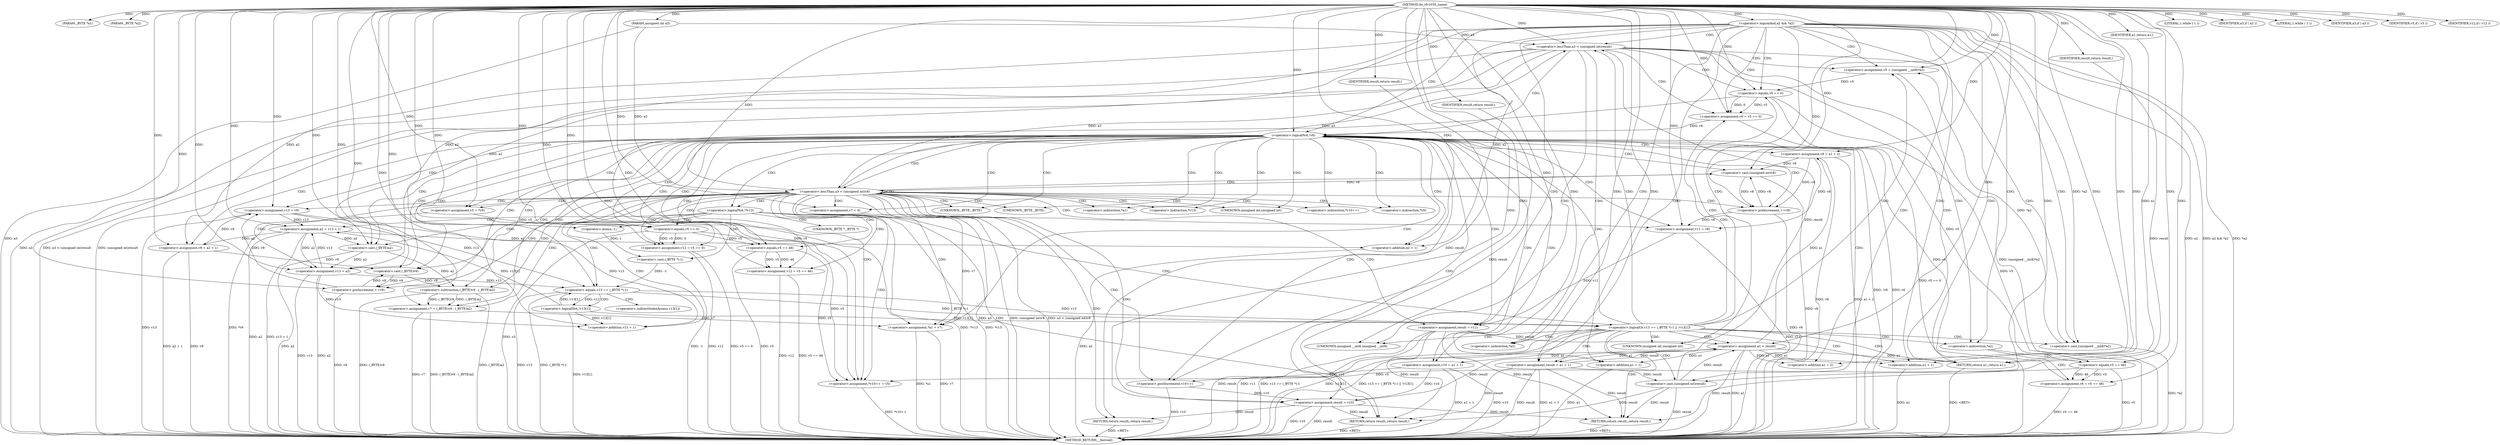 digraph do_rfc1035_name {  
"1000111" [label = "(METHOD,do_rfc1035_name)" ]
"1000293" [label = "(METHOD_RETURN,__fastcall)" ]
"1000112" [label = "(PARAM,_BYTE *a1)" ]
"1000113" [label = "(PARAM,_BYTE *a2)" ]
"1000114" [label = "(PARAM,unsigned int a3)" ]
"1000127" [label = "(<operator>.logicalAnd,a2 && *a2)" ]
"1000133" [label = "(LITERAL,1,while ( 1 ))" ]
"1000135" [label = "(<operator>.assignment,result = a1 + 1)" ]
"1000137" [label = "(<operator>.addition,a1 + 1)" ]
"1000141" [label = "(IDENTIFIER,a3,if ( a3 ))" ]
"1000144" [label = "(<operator>.lessThan,a3 < (unsigned int)result)" ]
"1000146" [label = "(<operator>.cast,(unsigned int)result)" ]
"1000150" [label = "(<operator>.assignment,v5 = (unsigned __int8)*a2)" ]
"1000152" [label = "(<operator>.cast,(unsigned __int8)*a2)" ]
"1000156" [label = "(<operator>.assignment,v6 = v5 == 0)" ]
"1000158" [label = "(<operator>.equals,v5 == 0)" ]
"1000164" [label = "(<operator>.assignment,v6 = v5 == 46)" ]
"1000166" [label = "(<operator>.equals,v5 == 46)" ]
"1000170" [label = "(<operator>.logicalNot,!v6)" ]
"1000173" [label = "(<operator>.assignment,v8 = a1 + 2)" ]
"1000175" [label = "(<operator>.addition,a1 + 2)" ]
"1000178" [label = "(<operator>.assignment,v9 = a2 + 1)" ]
"1000180" [label = "(<operator>.addition,a2 + 1)" ]
"1000183" [label = "(<operator>.assignment,v10 = a1 + 1)" ]
"1000185" [label = "(<operator>.addition,a1 + 1)" ]
"1000189" [label = "(LITERAL,1,while ( 1 ))" ]
"1000191" [label = "(<operator>.assignment,v11 = v8)" ]
"1000194" [label = "(<operator>.assignment,result = v10)" ]
"1000198" [label = "(IDENTIFIER,a3,if ( a3 ))" ]
"1000201" [label = "(<operator>.lessThan,a3 < (unsigned int)v8)" ]
"1000203" [label = "(<operator>.cast,(unsigned int)v8)" ]
"1000206" [label = "(RETURN,return result;,return result;)" ]
"1000207" [label = "(IDENTIFIER,result,return result;)" ]
"1000208" [label = "(<operator>.assignment,*v10++ = v5)" ]
"1000210" [label = "(<operator>.postIncrement,v10++)" ]
"1000213" [label = "(<operator>.assignment,v13 = v9)" ]
"1000216" [label = "(<operator>.assignment,v5 = *v9)" ]
"1000220" [label = "(<operator>.assignment,v7 = (_BYTE)v9 - (_BYTE)a2)" ]
"1000222" [label = "(<operator>.subtraction,(_BYTE)v9 - (_BYTE)a2)" ]
"1000223" [label = "(<operator>.cast,(_BYTE)v9)" ]
"1000226" [label = "(<operator>.cast,(_BYTE)a2)" ]
"1000229" [label = "(<operator>.preIncrement,++v8)" ]
"1000231" [label = "(<operator>.preIncrement,++v9)" ]
"1000233" [label = "(<operator>.assignment,v12 = v5 == 0)" ]
"1000235" [label = "(<operator>.equals,v5 == 0)" ]
"1000239" [label = "(IDENTIFIER,v5,if ( v5 ))" ]
"1000240" [label = "(<operator>.assignment,v12 = v5 == 46)" ]
"1000242" [label = "(<operator>.equals,v5 == 46)" ]
"1000246" [label = "(IDENTIFIER,v12,if ( v12 ))" ]
"1000248" [label = "(<operator>.assignment,result = v11)" ]
"1000252" [label = "(<operator>.assignment,v7 = 0)" ]
"1000255" [label = "(<operator>.assignment,v13 = a2)" ]
"1000259" [label = "(<operator>.assignment,*a1 = v7)" ]
"1000264" [label = "(<operator>.logicalNot,!*v13)" ]
"1000267" [label = "(RETURN,return result;,return result;)" ]
"1000268" [label = "(IDENTIFIER,result,return result;)" ]
"1000269" [label = "(<operator>.assignment,a2 = v13 + 1)" ]
"1000271" [label = "(<operator>.addition,v13 + 1)" ]
"1000275" [label = "(<operator>.logicalOr,v13 == (_BYTE *)-1 || !v13[1])" ]
"1000276" [label = "(<operator>.equals,v13 == (_BYTE *)-1)" ]
"1000278" [label = "(<operator>.cast,(_BYTE *)-1)" ]
"1000280" [label = "(<operator>.minus,-1)" ]
"1000282" [label = "(<operator>.logicalNot,!v13[1])" ]
"1000286" [label = "(RETURN,return result;,return result;)" ]
"1000287" [label = "(IDENTIFIER,result,return result;)" ]
"1000288" [label = "(<operator>.assignment,a1 = result)" ]
"1000291" [label = "(RETURN,return a1;,return a1;)" ]
"1000292" [label = "(IDENTIFIER,a1,return a1;)" ]
"1000147" [label = "(UNKNOWN,unsigned int,unsigned int)" ]
"1000153" [label = "(UNKNOWN,unsigned __int8,unsigned __int8)" ]
"1000154" [label = "(<operator>.indirection,*a2)" ]
"1000162" [label = "(<operator>.indirection,*a2)" ]
"1000204" [label = "(UNKNOWN,unsigned int,unsigned int)" ]
"1000209" [label = "(<operator>.indirection,*v10++)" ]
"1000218" [label = "(<operator>.indirection,*v9)" ]
"1000224" [label = "(UNKNOWN,_BYTE,_BYTE)" ]
"1000227" [label = "(UNKNOWN,_BYTE,_BYTE)" ]
"1000260" [label = "(<operator>.indirection,*a1)" ]
"1000265" [label = "(<operator>.indirection,*v13)" ]
"1000279" [label = "(UNKNOWN,_BYTE *,_BYTE *)" ]
"1000283" [label = "(<operator>.indirectIndexAccess,v13[1])" ]
  "1000291" -> "1000293"  [ label = "DDG: <RET>"] 
  "1000206" -> "1000293"  [ label = "DDG: <RET>"] 
  "1000213" -> "1000293"  [ label = "DDG: v13"] 
  "1000137" -> "1000293"  [ label = "DDG: a1"] 
  "1000194" -> "1000293"  [ label = "DDG: result"] 
  "1000259" -> "1000293"  [ label = "DDG: *a1"] 
  "1000288" -> "1000293"  [ label = "DDG: a1"] 
  "1000180" -> "1000293"  [ label = "DDG: a2"] 
  "1000166" -> "1000293"  [ label = "DDG: v5"] 
  "1000144" -> "1000293"  [ label = "DDG: a3 < (unsigned int)result"] 
  "1000135" -> "1000293"  [ label = "DDG: result"] 
  "1000242" -> "1000293"  [ label = "DDG: v5"] 
  "1000216" -> "1000293"  [ label = "DDG: *v9"] 
  "1000203" -> "1000293"  [ label = "DDG: v8"] 
  "1000127" -> "1000293"  [ label = "DDG: a2"] 
  "1000127" -> "1000293"  [ label = "DDG: a2 && *a2"] 
  "1000201" -> "1000293"  [ label = "DDG: (unsigned int)v8"] 
  "1000222" -> "1000293"  [ label = "DDG: (_BYTE)v9"] 
  "1000164" -> "1000293"  [ label = "DDG: v5 == 46"] 
  "1000173" -> "1000293"  [ label = "DDG: v8"] 
  "1000264" -> "1000293"  [ label = "DDG: *v13"] 
  "1000183" -> "1000293"  [ label = "DDG: v10"] 
  "1000229" -> "1000293"  [ label = "DDG: v8"] 
  "1000210" -> "1000293"  [ label = "DDG: v10"] 
  "1000288" -> "1000293"  [ label = "DDG: result"] 
  "1000220" -> "1000293"  [ label = "DDG: v7"] 
  "1000150" -> "1000293"  [ label = "DDG: (unsigned __int8)*a2"] 
  "1000233" -> "1000293"  [ label = "DDG: v12"] 
  "1000255" -> "1000293"  [ label = "DDG: v13"] 
  "1000135" -> "1000293"  [ label = "DDG: a1 + 1"] 
  "1000282" -> "1000293"  [ label = "DDG: v13[1]"] 
  "1000269" -> "1000293"  [ label = "DDG: a2"] 
  "1000222" -> "1000293"  [ label = "DDG: (_BYTE)a2"] 
  "1000240" -> "1000293"  [ label = "DDG: v12"] 
  "1000248" -> "1000293"  [ label = "DDG: v11"] 
  "1000178" -> "1000293"  [ label = "DDG: a2 + 1"] 
  "1000146" -> "1000293"  [ label = "DDG: result"] 
  "1000235" -> "1000293"  [ label = "DDG: v5"] 
  "1000275" -> "1000293"  [ label = "DDG: !v13[1]"] 
  "1000156" -> "1000293"  [ label = "DDG: v5 == 0"] 
  "1000276" -> "1000293"  [ label = "DDG: v13"] 
  "1000269" -> "1000293"  [ label = "DDG: v13 + 1"] 
  "1000231" -> "1000293"  [ label = "DDG: v9"] 
  "1000183" -> "1000293"  [ label = "DDG: a1 + 1"] 
  "1000220" -> "1000293"  [ label = "DDG: (_BYTE)v9 - (_BYTE)a2"] 
  "1000158" -> "1000293"  [ label = "DDG: v5"] 
  "1000275" -> "1000293"  [ label = "DDG: v13 == (_BYTE *)-1 || !v13[1]"] 
  "1000248" -> "1000293"  [ label = "DDG: result"] 
  "1000170" -> "1000293"  [ label = "DDG: !v6"] 
  "1000208" -> "1000293"  [ label = "DDG: *v10++"] 
  "1000255" -> "1000293"  [ label = "DDG: a2"] 
  "1000170" -> "1000293"  [ label = "DDG: v6"] 
  "1000191" -> "1000293"  [ label = "DDG: v11"] 
  "1000278" -> "1000293"  [ label = "DDG: -1"] 
  "1000201" -> "1000293"  [ label = "DDG: a3 < (unsigned int)v8"] 
  "1000226" -> "1000293"  [ label = "DDG: a2"] 
  "1000114" -> "1000293"  [ label = "DDG: a3"] 
  "1000240" -> "1000293"  [ label = "DDG: v5 == 46"] 
  "1000178" -> "1000293"  [ label = "DDG: v9"] 
  "1000194" -> "1000293"  [ label = "DDG: v10"] 
  "1000276" -> "1000293"  [ label = "DDG: (_BYTE *)-1"] 
  "1000264" -> "1000293"  [ label = "DDG: !*v13"] 
  "1000144" -> "1000293"  [ label = "DDG: a3"] 
  "1000127" -> "1000293"  [ label = "DDG: *a2"] 
  "1000275" -> "1000293"  [ label = "DDG: v13 == (_BYTE *)-1"] 
  "1000201" -> "1000293"  [ label = "DDG: a3"] 
  "1000173" -> "1000293"  [ label = "DDG: a1 + 2"] 
  "1000259" -> "1000293"  [ label = "DDG: v7"] 
  "1000152" -> "1000293"  [ label = "DDG: *a2"] 
  "1000144" -> "1000293"  [ label = "DDG: (unsigned int)result"] 
  "1000233" -> "1000293"  [ label = "DDG: v5 == 0"] 
  "1000185" -> "1000293"  [ label = "DDG: a1"] 
  "1000267" -> "1000293"  [ label = "DDG: <RET>"] 
  "1000286" -> "1000293"  [ label = "DDG: <RET>"] 
  "1000111" -> "1000112"  [ label = "DDG: "] 
  "1000111" -> "1000113"  [ label = "DDG: "] 
  "1000111" -> "1000114"  [ label = "DDG: "] 
  "1000111" -> "1000127"  [ label = "DDG: "] 
  "1000111" -> "1000133"  [ label = "DDG: "] 
  "1000288" -> "1000135"  [ label = "DDG: a1"] 
  "1000111" -> "1000135"  [ label = "DDG: "] 
  "1000288" -> "1000137"  [ label = "DDG: a1"] 
  "1000111" -> "1000137"  [ label = "DDG: "] 
  "1000111" -> "1000141"  [ label = "DDG: "] 
  "1000201" -> "1000144"  [ label = "DDG: a3"] 
  "1000114" -> "1000144"  [ label = "DDG: a3"] 
  "1000111" -> "1000144"  [ label = "DDG: "] 
  "1000146" -> "1000144"  [ label = "DDG: result"] 
  "1000135" -> "1000146"  [ label = "DDG: result"] 
  "1000111" -> "1000146"  [ label = "DDG: "] 
  "1000152" -> "1000150"  [ label = "DDG: *a2"] 
  "1000111" -> "1000150"  [ label = "DDG: "] 
  "1000127" -> "1000152"  [ label = "DDG: *a2"] 
  "1000158" -> "1000156"  [ label = "DDG: v5"] 
  "1000158" -> "1000156"  [ label = "DDG: 0"] 
  "1000111" -> "1000156"  [ label = "DDG: "] 
  "1000150" -> "1000158"  [ label = "DDG: v5"] 
  "1000111" -> "1000158"  [ label = "DDG: "] 
  "1000166" -> "1000164"  [ label = "DDG: v5"] 
  "1000166" -> "1000164"  [ label = "DDG: 46"] 
  "1000111" -> "1000164"  [ label = "DDG: "] 
  "1000158" -> "1000166"  [ label = "DDG: v5"] 
  "1000111" -> "1000166"  [ label = "DDG: "] 
  "1000156" -> "1000170"  [ label = "DDG: v6"] 
  "1000164" -> "1000170"  [ label = "DDG: v6"] 
  "1000111" -> "1000170"  [ label = "DDG: "] 
  "1000111" -> "1000173"  [ label = "DDG: "] 
  "1000288" -> "1000173"  [ label = "DDG: a1"] 
  "1000111" -> "1000175"  [ label = "DDG: "] 
  "1000288" -> "1000175"  [ label = "DDG: a1"] 
  "1000127" -> "1000178"  [ label = "DDG: a2"] 
  "1000269" -> "1000178"  [ label = "DDG: a2"] 
  "1000111" -> "1000178"  [ label = "DDG: "] 
  "1000127" -> "1000180"  [ label = "DDG: a2"] 
  "1000269" -> "1000180"  [ label = "DDG: a2"] 
  "1000111" -> "1000180"  [ label = "DDG: "] 
  "1000111" -> "1000183"  [ label = "DDG: "] 
  "1000288" -> "1000183"  [ label = "DDG: a1"] 
  "1000111" -> "1000185"  [ label = "DDG: "] 
  "1000288" -> "1000185"  [ label = "DDG: a1"] 
  "1000111" -> "1000189"  [ label = "DDG: "] 
  "1000173" -> "1000191"  [ label = "DDG: v8"] 
  "1000229" -> "1000191"  [ label = "DDG: v8"] 
  "1000111" -> "1000191"  [ label = "DDG: "] 
  "1000183" -> "1000194"  [ label = "DDG: v10"] 
  "1000210" -> "1000194"  [ label = "DDG: v10"] 
  "1000111" -> "1000194"  [ label = "DDG: "] 
  "1000111" -> "1000198"  [ label = "DDG: "] 
  "1000144" -> "1000201"  [ label = "DDG: a3"] 
  "1000114" -> "1000201"  [ label = "DDG: a3"] 
  "1000111" -> "1000201"  [ label = "DDG: "] 
  "1000203" -> "1000201"  [ label = "DDG: v8"] 
  "1000111" -> "1000203"  [ label = "DDG: "] 
  "1000173" -> "1000203"  [ label = "DDG: v8"] 
  "1000229" -> "1000203"  [ label = "DDG: v8"] 
  "1000207" -> "1000206"  [ label = "DDG: result"] 
  "1000194" -> "1000206"  [ label = "DDG: result"] 
  "1000111" -> "1000207"  [ label = "DDG: "] 
  "1000166" -> "1000208"  [ label = "DDG: v5"] 
  "1000242" -> "1000208"  [ label = "DDG: v5"] 
  "1000235" -> "1000208"  [ label = "DDG: v5"] 
  "1000158" -> "1000208"  [ label = "DDG: v5"] 
  "1000111" -> "1000208"  [ label = "DDG: "] 
  "1000111" -> "1000210"  [ label = "DDG: "] 
  "1000183" -> "1000210"  [ label = "DDG: v10"] 
  "1000231" -> "1000213"  [ label = "DDG: v9"] 
  "1000178" -> "1000213"  [ label = "DDG: v9"] 
  "1000111" -> "1000213"  [ label = "DDG: "] 
  "1000111" -> "1000216"  [ label = "DDG: "] 
  "1000222" -> "1000220"  [ label = "DDG: (_BYTE)v9"] 
  "1000222" -> "1000220"  [ label = "DDG: (_BYTE)a2"] 
  "1000111" -> "1000220"  [ label = "DDG: "] 
  "1000223" -> "1000222"  [ label = "DDG: v9"] 
  "1000111" -> "1000223"  [ label = "DDG: "] 
  "1000231" -> "1000223"  [ label = "DDG: v9"] 
  "1000178" -> "1000223"  [ label = "DDG: v9"] 
  "1000226" -> "1000222"  [ label = "DDG: a2"] 
  "1000111" -> "1000226"  [ label = "DDG: "] 
  "1000127" -> "1000226"  [ label = "DDG: a2"] 
  "1000269" -> "1000226"  [ label = "DDG: a2"] 
  "1000203" -> "1000229"  [ label = "DDG: v8"] 
  "1000111" -> "1000229"  [ label = "DDG: "] 
  "1000173" -> "1000229"  [ label = "DDG: v8"] 
  "1000223" -> "1000231"  [ label = "DDG: v9"] 
  "1000111" -> "1000231"  [ label = "DDG: "] 
  "1000235" -> "1000233"  [ label = "DDG: v5"] 
  "1000235" -> "1000233"  [ label = "DDG: 0"] 
  "1000111" -> "1000233"  [ label = "DDG: "] 
  "1000216" -> "1000235"  [ label = "DDG: v5"] 
  "1000111" -> "1000235"  [ label = "DDG: "] 
  "1000111" -> "1000239"  [ label = "DDG: "] 
  "1000242" -> "1000240"  [ label = "DDG: v5"] 
  "1000242" -> "1000240"  [ label = "DDG: 46"] 
  "1000111" -> "1000240"  [ label = "DDG: "] 
  "1000235" -> "1000242"  [ label = "DDG: v5"] 
  "1000111" -> "1000242"  [ label = "DDG: "] 
  "1000111" -> "1000246"  [ label = "DDG: "] 
  "1000191" -> "1000248"  [ label = "DDG: v11"] 
  "1000111" -> "1000248"  [ label = "DDG: "] 
  "1000111" -> "1000252"  [ label = "DDG: "] 
  "1000127" -> "1000255"  [ label = "DDG: a2"] 
  "1000269" -> "1000255"  [ label = "DDG: a2"] 
  "1000226" -> "1000255"  [ label = "DDG: a2"] 
  "1000111" -> "1000255"  [ label = "DDG: "] 
  "1000220" -> "1000259"  [ label = "DDG: v7"] 
  "1000252" -> "1000259"  [ label = "DDG: v7"] 
  "1000111" -> "1000259"  [ label = "DDG: "] 
  "1000268" -> "1000267"  [ label = "DDG: result"] 
  "1000135" -> "1000267"  [ label = "DDG: result"] 
  "1000146" -> "1000267"  [ label = "DDG: result"] 
  "1000248" -> "1000267"  [ label = "DDG: result"] 
  "1000194" -> "1000267"  [ label = "DDG: result"] 
  "1000111" -> "1000268"  [ label = "DDG: "] 
  "1000213" -> "1000269"  [ label = "DDG: v13"] 
  "1000255" -> "1000269"  [ label = "DDG: v13"] 
  "1000282" -> "1000269"  [ label = "DDG: v13[1]"] 
  "1000111" -> "1000269"  [ label = "DDG: "] 
  "1000213" -> "1000271"  [ label = "DDG: v13"] 
  "1000255" -> "1000271"  [ label = "DDG: v13"] 
  "1000282" -> "1000271"  [ label = "DDG: v13[1]"] 
  "1000111" -> "1000271"  [ label = "DDG: "] 
  "1000276" -> "1000275"  [ label = "DDG: v13"] 
  "1000276" -> "1000275"  [ label = "DDG: (_BYTE *)-1"] 
  "1000282" -> "1000276"  [ label = "DDG: v13[1]"] 
  "1000111" -> "1000276"  [ label = "DDG: "] 
  "1000213" -> "1000276"  [ label = "DDG: v13"] 
  "1000255" -> "1000276"  [ label = "DDG: v13"] 
  "1000278" -> "1000276"  [ label = "DDG: -1"] 
  "1000280" -> "1000278"  [ label = "DDG: 1"] 
  "1000111" -> "1000280"  [ label = "DDG: "] 
  "1000282" -> "1000275"  [ label = "DDG: v13[1]"] 
  "1000276" -> "1000282"  [ label = "DDG: v13"] 
  "1000287" -> "1000286"  [ label = "DDG: result"] 
  "1000135" -> "1000286"  [ label = "DDG: result"] 
  "1000146" -> "1000286"  [ label = "DDG: result"] 
  "1000248" -> "1000286"  [ label = "DDG: result"] 
  "1000194" -> "1000286"  [ label = "DDG: result"] 
  "1000111" -> "1000287"  [ label = "DDG: "] 
  "1000135" -> "1000288"  [ label = "DDG: result"] 
  "1000146" -> "1000288"  [ label = "DDG: result"] 
  "1000248" -> "1000288"  [ label = "DDG: result"] 
  "1000194" -> "1000288"  [ label = "DDG: result"] 
  "1000111" -> "1000288"  [ label = "DDG: "] 
  "1000292" -> "1000291"  [ label = "DDG: a1"] 
  "1000288" -> "1000291"  [ label = "DDG: a1"] 
  "1000111" -> "1000291"  [ label = "DDG: "] 
  "1000111" -> "1000292"  [ label = "DDG: "] 
  "1000127" -> "1000291"  [ label = "CDG: "] 
  "1000127" -> "1000137"  [ label = "CDG: "] 
  "1000127" -> "1000135"  [ label = "CDG: "] 
  "1000127" -> "1000170"  [ label = "CDG: "] 
  "1000127" -> "1000162"  [ label = "CDG: "] 
  "1000127" -> "1000144"  [ label = "CDG: "] 
  "1000127" -> "1000158"  [ label = "CDG: "] 
  "1000127" -> "1000156"  [ label = "CDG: "] 
  "1000127" -> "1000154"  [ label = "CDG: "] 
  "1000127" -> "1000153"  [ label = "CDG: "] 
  "1000127" -> "1000152"  [ label = "CDG: "] 
  "1000127" -> "1000150"  [ label = "CDG: "] 
  "1000127" -> "1000147"  [ label = "CDG: "] 
  "1000127" -> "1000146"  [ label = "CDG: "] 
  "1000144" -> "1000170"  [ label = "CDG: "] 
  "1000144" -> "1000162"  [ label = "CDG: "] 
  "1000144" -> "1000291"  [ label = "CDG: "] 
  "1000144" -> "1000158"  [ label = "CDG: "] 
  "1000144" -> "1000156"  [ label = "CDG: "] 
  "1000144" -> "1000154"  [ label = "CDG: "] 
  "1000144" -> "1000153"  [ label = "CDG: "] 
  "1000144" -> "1000152"  [ label = "CDG: "] 
  "1000144" -> "1000150"  [ label = "CDG: "] 
  "1000162" -> "1000166"  [ label = "CDG: "] 
  "1000162" -> "1000164"  [ label = "CDG: "] 
  "1000170" -> "1000175"  [ label = "CDG: "] 
  "1000170" -> "1000173"  [ label = "CDG: "] 
  "1000170" -> "1000185"  [ label = "CDG: "] 
  "1000170" -> "1000183"  [ label = "CDG: "] 
  "1000170" -> "1000180"  [ label = "CDG: "] 
  "1000170" -> "1000178"  [ label = "CDG: "] 
  "1000170" -> "1000255"  [ label = "CDG: "] 
  "1000170" -> "1000252"  [ label = "CDG: "] 
  "1000170" -> "1000265"  [ label = "CDG: "] 
  "1000170" -> "1000264"  [ label = "CDG: "] 
  "1000170" -> "1000260"  [ label = "CDG: "] 
  "1000170" -> "1000259"  [ label = "CDG: "] 
  "1000170" -> "1000191"  [ label = "CDG: "] 
  "1000170" -> "1000194"  [ label = "CDG: "] 
  "1000170" -> "1000208"  [ label = "CDG: "] 
  "1000170" -> "1000204"  [ label = "CDG: "] 
  "1000170" -> "1000203"  [ label = "CDG: "] 
  "1000170" -> "1000201"  [ label = "CDG: "] 
  "1000170" -> "1000224"  [ label = "CDG: "] 
  "1000170" -> "1000223"  [ label = "CDG: "] 
  "1000170" -> "1000222"  [ label = "CDG: "] 
  "1000170" -> "1000220"  [ label = "CDG: "] 
  "1000170" -> "1000218"  [ label = "CDG: "] 
  "1000170" -> "1000216"  [ label = "CDG: "] 
  "1000170" -> "1000213"  [ label = "CDG: "] 
  "1000170" -> "1000210"  [ label = "CDG: "] 
  "1000170" -> "1000209"  [ label = "CDG: "] 
  "1000170" -> "1000235"  [ label = "CDG: "] 
  "1000170" -> "1000233"  [ label = "CDG: "] 
  "1000170" -> "1000231"  [ label = "CDG: "] 
  "1000170" -> "1000229"  [ label = "CDG: "] 
  "1000170" -> "1000227"  [ label = "CDG: "] 
  "1000170" -> "1000226"  [ label = "CDG: "] 
  "1000170" -> "1000240"  [ label = "CDG: "] 
  "1000170" -> "1000242"  [ label = "CDG: "] 
  "1000170" -> "1000248"  [ label = "CDG: "] 
  "1000201" -> "1000208"  [ label = "CDG: "] 
  "1000201" -> "1000206"  [ label = "CDG: "] 
  "1000201" -> "1000224"  [ label = "CDG: "] 
  "1000201" -> "1000223"  [ label = "CDG: "] 
  "1000201" -> "1000222"  [ label = "CDG: "] 
  "1000201" -> "1000220"  [ label = "CDG: "] 
  "1000201" -> "1000218"  [ label = "CDG: "] 
  "1000201" -> "1000216"  [ label = "CDG: "] 
  "1000201" -> "1000213"  [ label = "CDG: "] 
  "1000201" -> "1000210"  [ label = "CDG: "] 
  "1000201" -> "1000209"  [ label = "CDG: "] 
  "1000201" -> "1000235"  [ label = "CDG: "] 
  "1000201" -> "1000233"  [ label = "CDG: "] 
  "1000201" -> "1000231"  [ label = "CDG: "] 
  "1000201" -> "1000229"  [ label = "CDG: "] 
  "1000201" -> "1000227"  [ label = "CDG: "] 
  "1000201" -> "1000226"  [ label = "CDG: "] 
  "1000201" -> "1000240"  [ label = "CDG: "] 
  "1000201" -> "1000242"  [ label = "CDG: "] 
  "1000201" -> "1000248"  [ label = "CDG: "] 
  "1000201" -> "1000265"  [ label = "CDG: "] 
  "1000201" -> "1000264"  [ label = "CDG: "] 
  "1000201" -> "1000260"  [ label = "CDG: "] 
  "1000201" -> "1000259"  [ label = "CDG: "] 
  "1000201" -> "1000191"  [ label = "CDG: "] 
  "1000201" -> "1000194"  [ label = "CDG: "] 
  "1000201" -> "1000255"  [ label = "CDG: "] 
  "1000201" -> "1000252"  [ label = "CDG: "] 
  "1000201" -> "1000204"  [ label = "CDG: "] 
  "1000201" -> "1000203"  [ label = "CDG: "] 
  "1000201" -> "1000201"  [ label = "CDG: "] 
  "1000264" -> "1000271"  [ label = "CDG: "] 
  "1000264" -> "1000269"  [ label = "CDG: "] 
  "1000264" -> "1000267"  [ label = "CDG: "] 
  "1000264" -> "1000280"  [ label = "CDG: "] 
  "1000264" -> "1000279"  [ label = "CDG: "] 
  "1000264" -> "1000278"  [ label = "CDG: "] 
  "1000264" -> "1000276"  [ label = "CDG: "] 
  "1000264" -> "1000275"  [ label = "CDG: "] 
  "1000275" -> "1000288"  [ label = "CDG: "] 
  "1000275" -> "1000286"  [ label = "CDG: "] 
  "1000275" -> "1000291"  [ label = "CDG: "] 
  "1000275" -> "1000137"  [ label = "CDG: "] 
  "1000275" -> "1000135"  [ label = "CDG: "] 
  "1000275" -> "1000170"  [ label = "CDG: "] 
  "1000275" -> "1000162"  [ label = "CDG: "] 
  "1000275" -> "1000144"  [ label = "CDG: "] 
  "1000275" -> "1000158"  [ label = "CDG: "] 
  "1000275" -> "1000156"  [ label = "CDG: "] 
  "1000275" -> "1000154"  [ label = "CDG: "] 
  "1000275" -> "1000153"  [ label = "CDG: "] 
  "1000275" -> "1000152"  [ label = "CDG: "] 
  "1000275" -> "1000150"  [ label = "CDG: "] 
  "1000275" -> "1000147"  [ label = "CDG: "] 
  "1000275" -> "1000146"  [ label = "CDG: "] 
  "1000276" -> "1000283"  [ label = "CDG: "] 
  "1000276" -> "1000282"  [ label = "CDG: "] 
}
